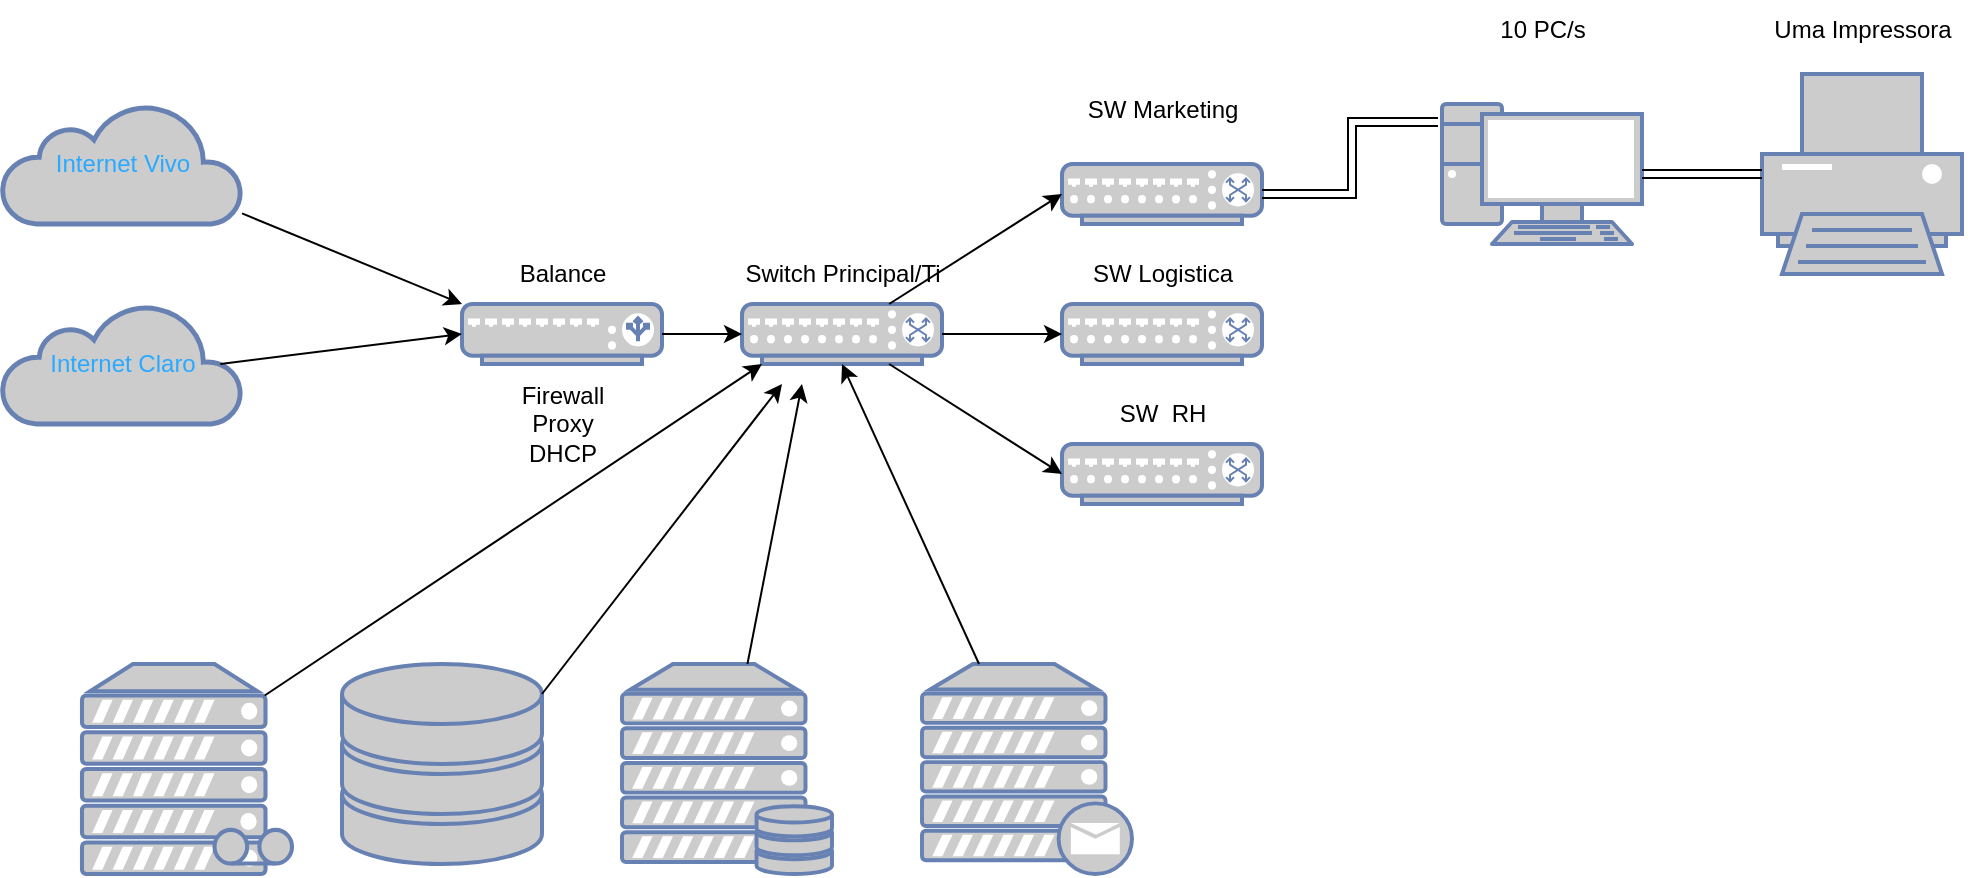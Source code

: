 <mxfile version="23.1.7" type="device">
  <diagram name="Página-1" id="1lGSZqCyI24RuJ2etYbX">
    <mxGraphModel dx="1311" dy="551" grid="1" gridSize="10" guides="1" tooltips="1" connect="1" arrows="1" fold="1" page="1" pageScale="1" pageWidth="827" pageHeight="1169" math="0" shadow="0">
      <root>
        <mxCell id="0" />
        <mxCell id="1" parent="0" />
        <mxCell id="DFMeYdDKZ46osF9eWFXp-2" value="&lt;font color=&quot;#29a9ff&quot;&gt;Internet Vivo&lt;/font&gt;" style="html=1;outlineConnect=0;fillColor=#CCCCCC;strokeColor=#6881B3;gradientColor=none;gradientDirection=north;strokeWidth=2;shape=mxgraph.networks.cloud;fontColor=#ffffff;" vertex="1" parent="1">
          <mxGeometry x="150" y="90" width="120" height="60" as="geometry" />
        </mxCell>
        <mxCell id="DFMeYdDKZ46osF9eWFXp-3" value="&lt;font color=&quot;#29a9ff&quot;&gt;Internet Claro&lt;/font&gt;" style="html=1;outlineConnect=0;fillColor=#CCCCCC;strokeColor=#6881B3;gradientColor=none;gradientDirection=north;strokeWidth=2;shape=mxgraph.networks.cloud;fontColor=#ffffff;" vertex="1" parent="1">
          <mxGeometry x="150" y="190" width="120" height="60" as="geometry" />
        </mxCell>
        <mxCell id="DFMeYdDKZ46osF9eWFXp-4" value="" style="fontColor=#0066CC;verticalAlign=top;verticalLabelPosition=bottom;labelPosition=center;align=center;html=1;outlineConnect=0;fillColor=#CCCCCC;strokeColor=#6881B3;gradientColor=none;gradientDirection=north;strokeWidth=2;shape=mxgraph.networks.load_balancer;" vertex="1" parent="1">
          <mxGeometry x="380" y="190" width="100" height="30" as="geometry" />
        </mxCell>
        <mxCell id="DFMeYdDKZ46osF9eWFXp-5" style="rounded=0;orthogonalLoop=1;jettySize=auto;html=1;entryX=0.05;entryY=0.05;entryDx=0;entryDy=0;entryPerimeter=0;" edge="1" parent="1" source="DFMeYdDKZ46osF9eWFXp-2">
          <mxGeometry relative="1" as="geometry">
            <mxPoint x="265" y="118.5" as="sourcePoint" />
            <mxPoint x="380" y="190" as="targetPoint" />
          </mxGeometry>
        </mxCell>
        <mxCell id="DFMeYdDKZ46osF9eWFXp-6" style="rounded=0;orthogonalLoop=1;jettySize=auto;html=1;entryX=0;entryY=0.5;entryDx=0;entryDy=0;entryPerimeter=0;exitX=0.91;exitY=0.5;exitDx=0;exitDy=0;exitPerimeter=0;" edge="1" parent="1" source="DFMeYdDKZ46osF9eWFXp-3" target="DFMeYdDKZ46osF9eWFXp-4">
          <mxGeometry relative="1" as="geometry" />
        </mxCell>
        <mxCell id="DFMeYdDKZ46osF9eWFXp-7" value="Balance" style="text;html=1;align=center;verticalAlign=middle;resizable=0;points=[];autosize=1;strokeColor=none;fillColor=none;" vertex="1" parent="1">
          <mxGeometry x="395" y="160" width="70" height="30" as="geometry" />
        </mxCell>
        <mxCell id="DFMeYdDKZ46osF9eWFXp-8" value="Firewall&lt;br&gt;Proxy&lt;br&gt;DHCP" style="text;html=1;align=center;verticalAlign=middle;resizable=0;points=[];autosize=1;strokeColor=none;fillColor=none;" vertex="1" parent="1">
          <mxGeometry x="400" y="220" width="60" height="60" as="geometry" />
        </mxCell>
        <mxCell id="DFMeYdDKZ46osF9eWFXp-9" value="" style="fontColor=#0066CC;verticalAlign=top;verticalLabelPosition=bottom;labelPosition=center;align=center;html=1;outlineConnect=0;fillColor=#CCCCCC;strokeColor=#6881B3;gradientColor=none;gradientDirection=north;strokeWidth=2;shape=mxgraph.networks.switch;" vertex="1" parent="1">
          <mxGeometry x="520" y="190" width="100" height="30" as="geometry" />
        </mxCell>
        <mxCell id="DFMeYdDKZ46osF9eWFXp-10" style="rounded=0;orthogonalLoop=1;jettySize=auto;html=1;entryX=0;entryY=0.5;entryDx=0;entryDy=0;entryPerimeter=0;" edge="1" parent="1" source="DFMeYdDKZ46osF9eWFXp-4" target="DFMeYdDKZ46osF9eWFXp-9">
          <mxGeometry relative="1" as="geometry" />
        </mxCell>
        <mxCell id="DFMeYdDKZ46osF9eWFXp-11" value="Switch Principal/Ti" style="text;html=1;align=center;verticalAlign=middle;resizable=0;points=[];autosize=1;strokeColor=none;fillColor=none;" vertex="1" parent="1">
          <mxGeometry x="510" y="160" width="120" height="30" as="geometry" />
        </mxCell>
        <mxCell id="DFMeYdDKZ46osF9eWFXp-12" value="" style="fontColor=#0066CC;verticalAlign=top;verticalLabelPosition=bottom;labelPosition=center;align=center;html=1;outlineConnect=0;fillColor=#CCCCCC;strokeColor=#6881B3;gradientColor=none;gradientDirection=north;strokeWidth=2;shape=mxgraph.networks.server_storage;" vertex="1" parent="1">
          <mxGeometry x="460" y="370" width="105" height="105" as="geometry" />
        </mxCell>
        <mxCell id="DFMeYdDKZ46osF9eWFXp-13" value="" style="fontColor=#0066CC;verticalAlign=top;verticalLabelPosition=bottom;labelPosition=center;align=center;html=1;outlineConnect=0;fillColor=#CCCCCC;strokeColor=#6881B3;gradientColor=none;gradientDirection=north;strokeWidth=2;shape=mxgraph.networks.storage;" vertex="1" parent="1">
          <mxGeometry x="320" y="370" width="100" height="100" as="geometry" />
        </mxCell>
        <mxCell id="DFMeYdDKZ46osF9eWFXp-14" value="" style="fontColor=#0066CC;verticalAlign=top;verticalLabelPosition=bottom;labelPosition=center;align=center;html=1;outlineConnect=0;fillColor=#CCCCCC;strokeColor=#6881B3;gradientColor=none;gradientDirection=north;strokeWidth=2;shape=mxgraph.networks.mail_server;" vertex="1" parent="1">
          <mxGeometry x="610" y="370" width="105" height="105" as="geometry" />
        </mxCell>
        <mxCell id="DFMeYdDKZ46osF9eWFXp-15" value="" style="fontColor=#0066CC;verticalAlign=top;verticalLabelPosition=bottom;labelPosition=center;align=center;html=1;outlineConnect=0;fillColor=#CCCCCC;strokeColor=#6881B3;gradientColor=none;gradientDirection=north;strokeWidth=2;shape=mxgraph.networks.tape_storage;" vertex="1" parent="1">
          <mxGeometry x="190" y="370" width="105" height="105" as="geometry" />
        </mxCell>
        <mxCell id="DFMeYdDKZ46osF9eWFXp-16" style="rounded=0;orthogonalLoop=1;jettySize=auto;html=1;entryX=0.1;entryY=1;entryDx=0;entryDy=0;entryPerimeter=0;exitX=0.87;exitY=0.15;exitDx=0;exitDy=0;exitPerimeter=0;" edge="1" parent="1" source="DFMeYdDKZ46osF9eWFXp-15" target="DFMeYdDKZ46osF9eWFXp-9">
          <mxGeometry relative="1" as="geometry" />
        </mxCell>
        <mxCell id="DFMeYdDKZ46osF9eWFXp-17" style="rounded=0;orthogonalLoop=1;jettySize=auto;html=1;exitX=1;exitY=0.15;exitDx=0;exitDy=0;exitPerimeter=0;" edge="1" parent="1" source="DFMeYdDKZ46osF9eWFXp-13">
          <mxGeometry relative="1" as="geometry">
            <mxPoint x="540" y="230" as="targetPoint" />
          </mxGeometry>
        </mxCell>
        <mxCell id="DFMeYdDKZ46osF9eWFXp-18" style="rounded=0;orthogonalLoop=1;jettySize=auto;html=1;" edge="1" parent="1" source="DFMeYdDKZ46osF9eWFXp-12">
          <mxGeometry relative="1" as="geometry">
            <mxPoint x="550" y="230" as="targetPoint" />
          </mxGeometry>
        </mxCell>
        <mxCell id="DFMeYdDKZ46osF9eWFXp-19" style="rounded=0;orthogonalLoop=1;jettySize=auto;html=1;entryX=0.5;entryY=1;entryDx=0;entryDy=0;entryPerimeter=0;" edge="1" parent="1" source="DFMeYdDKZ46osF9eWFXp-14" target="DFMeYdDKZ46osF9eWFXp-9">
          <mxGeometry relative="1" as="geometry" />
        </mxCell>
        <mxCell id="DFMeYdDKZ46osF9eWFXp-20" value="" style="fontColor=#0066CC;verticalAlign=top;verticalLabelPosition=bottom;labelPosition=center;align=center;html=1;outlineConnect=0;fillColor=#CCCCCC;strokeColor=#6881B3;gradientColor=none;gradientDirection=north;strokeWidth=2;shape=mxgraph.networks.switch;" vertex="1" parent="1">
          <mxGeometry x="680" y="120" width="100" height="30" as="geometry" />
        </mxCell>
        <mxCell id="DFMeYdDKZ46osF9eWFXp-21" value="" style="fontColor=#0066CC;verticalAlign=top;verticalLabelPosition=bottom;labelPosition=center;align=center;html=1;outlineConnect=0;fillColor=#CCCCCC;strokeColor=#6881B3;gradientColor=none;gradientDirection=north;strokeWidth=2;shape=mxgraph.networks.switch;" vertex="1" parent="1">
          <mxGeometry x="680" y="190" width="100" height="30" as="geometry" />
        </mxCell>
        <mxCell id="DFMeYdDKZ46osF9eWFXp-22" value="" style="fontColor=#0066CC;verticalAlign=top;verticalLabelPosition=bottom;labelPosition=center;align=center;html=1;outlineConnect=0;fillColor=#CCCCCC;strokeColor=#6881B3;gradientColor=none;gradientDirection=north;strokeWidth=2;shape=mxgraph.networks.switch;" vertex="1" parent="1">
          <mxGeometry x="680" y="260" width="100" height="30" as="geometry" />
        </mxCell>
        <mxCell id="DFMeYdDKZ46osF9eWFXp-23" style="rounded=0;orthogonalLoop=1;jettySize=auto;html=1;entryX=0;entryY=0.5;entryDx=0;entryDy=0;entryPerimeter=0;" edge="1" parent="1" source="DFMeYdDKZ46osF9eWFXp-9" target="DFMeYdDKZ46osF9eWFXp-20">
          <mxGeometry relative="1" as="geometry" />
        </mxCell>
        <mxCell id="DFMeYdDKZ46osF9eWFXp-24" style="rounded=0;orthogonalLoop=1;jettySize=auto;html=1;entryX=0;entryY=0.5;entryDx=0;entryDy=0;entryPerimeter=0;" edge="1" parent="1" source="DFMeYdDKZ46osF9eWFXp-9" target="DFMeYdDKZ46osF9eWFXp-21">
          <mxGeometry relative="1" as="geometry" />
        </mxCell>
        <mxCell id="DFMeYdDKZ46osF9eWFXp-25" style="rounded=0;orthogonalLoop=1;jettySize=auto;html=1;entryX=0;entryY=0.5;entryDx=0;entryDy=0;entryPerimeter=0;" edge="1" parent="1" source="DFMeYdDKZ46osF9eWFXp-9" target="DFMeYdDKZ46osF9eWFXp-22">
          <mxGeometry relative="1" as="geometry" />
        </mxCell>
        <mxCell id="DFMeYdDKZ46osF9eWFXp-26" value="SW Marketing" style="text;html=1;align=center;verticalAlign=middle;resizable=0;points=[];autosize=1;strokeColor=none;fillColor=none;" vertex="1" parent="1">
          <mxGeometry x="680" y="78" width="100" height="30" as="geometry" />
        </mxCell>
        <mxCell id="DFMeYdDKZ46osF9eWFXp-27" value="SW Logistica" style="text;html=1;align=center;verticalAlign=middle;resizable=0;points=[];autosize=1;strokeColor=none;fillColor=none;" vertex="1" parent="1">
          <mxGeometry x="685" y="160" width="90" height="30" as="geometry" />
        </mxCell>
        <mxCell id="DFMeYdDKZ46osF9eWFXp-28" value="SW&amp;nbsp; RH" style="text;html=1;align=center;verticalAlign=middle;resizable=0;points=[];autosize=1;strokeColor=none;fillColor=none;" vertex="1" parent="1">
          <mxGeometry x="695" y="230" width="70" height="30" as="geometry" />
        </mxCell>
        <mxCell id="DFMeYdDKZ46osF9eWFXp-29" value="" style="fontColor=#0066CC;verticalAlign=top;verticalLabelPosition=bottom;labelPosition=center;align=center;html=1;outlineConnect=0;fillColor=#CCCCCC;strokeColor=#6881B3;gradientColor=none;gradientDirection=north;strokeWidth=2;shape=mxgraph.networks.pc;" vertex="1" parent="1">
          <mxGeometry x="870" y="90" width="100" height="70" as="geometry" />
        </mxCell>
        <mxCell id="DFMeYdDKZ46osF9eWFXp-31" style="edgeStyle=orthogonalEdgeStyle;rounded=0;orthogonalLoop=1;jettySize=auto;html=1;entryX=-0.02;entryY=0.129;entryDx=0;entryDy=0;entryPerimeter=0;shape=link;" edge="1" parent="1" source="DFMeYdDKZ46osF9eWFXp-20" target="DFMeYdDKZ46osF9eWFXp-29">
          <mxGeometry relative="1" as="geometry" />
        </mxCell>
        <mxCell id="DFMeYdDKZ46osF9eWFXp-32" value="10 PC/s" style="text;html=1;align=center;verticalAlign=middle;resizable=0;points=[];autosize=1;strokeColor=none;fillColor=none;" vertex="1" parent="1">
          <mxGeometry x="885" y="38" width="70" height="30" as="geometry" />
        </mxCell>
        <mxCell id="DFMeYdDKZ46osF9eWFXp-33" value="" style="fontColor=#0066CC;verticalAlign=top;verticalLabelPosition=bottom;labelPosition=center;align=center;html=1;outlineConnect=0;fillColor=#CCCCCC;strokeColor=#6881B3;gradientColor=none;gradientDirection=north;strokeWidth=2;shape=mxgraph.networks.printer;" vertex="1" parent="1">
          <mxGeometry x="1030" y="75" width="100" height="100" as="geometry" />
        </mxCell>
        <mxCell id="DFMeYdDKZ46osF9eWFXp-34" style="edgeStyle=orthogonalEdgeStyle;rounded=0;orthogonalLoop=1;jettySize=auto;html=1;entryX=1;entryY=0.5;entryDx=0;entryDy=0;entryPerimeter=0;shape=link;" edge="1" parent="1" source="DFMeYdDKZ46osF9eWFXp-33" target="DFMeYdDKZ46osF9eWFXp-29">
          <mxGeometry relative="1" as="geometry" />
        </mxCell>
        <mxCell id="DFMeYdDKZ46osF9eWFXp-35" value="Uma Impressora" style="text;html=1;align=center;verticalAlign=middle;resizable=0;points=[];autosize=1;strokeColor=none;fillColor=none;" vertex="1" parent="1">
          <mxGeometry x="1025" y="38" width="110" height="30" as="geometry" />
        </mxCell>
      </root>
    </mxGraphModel>
  </diagram>
</mxfile>
